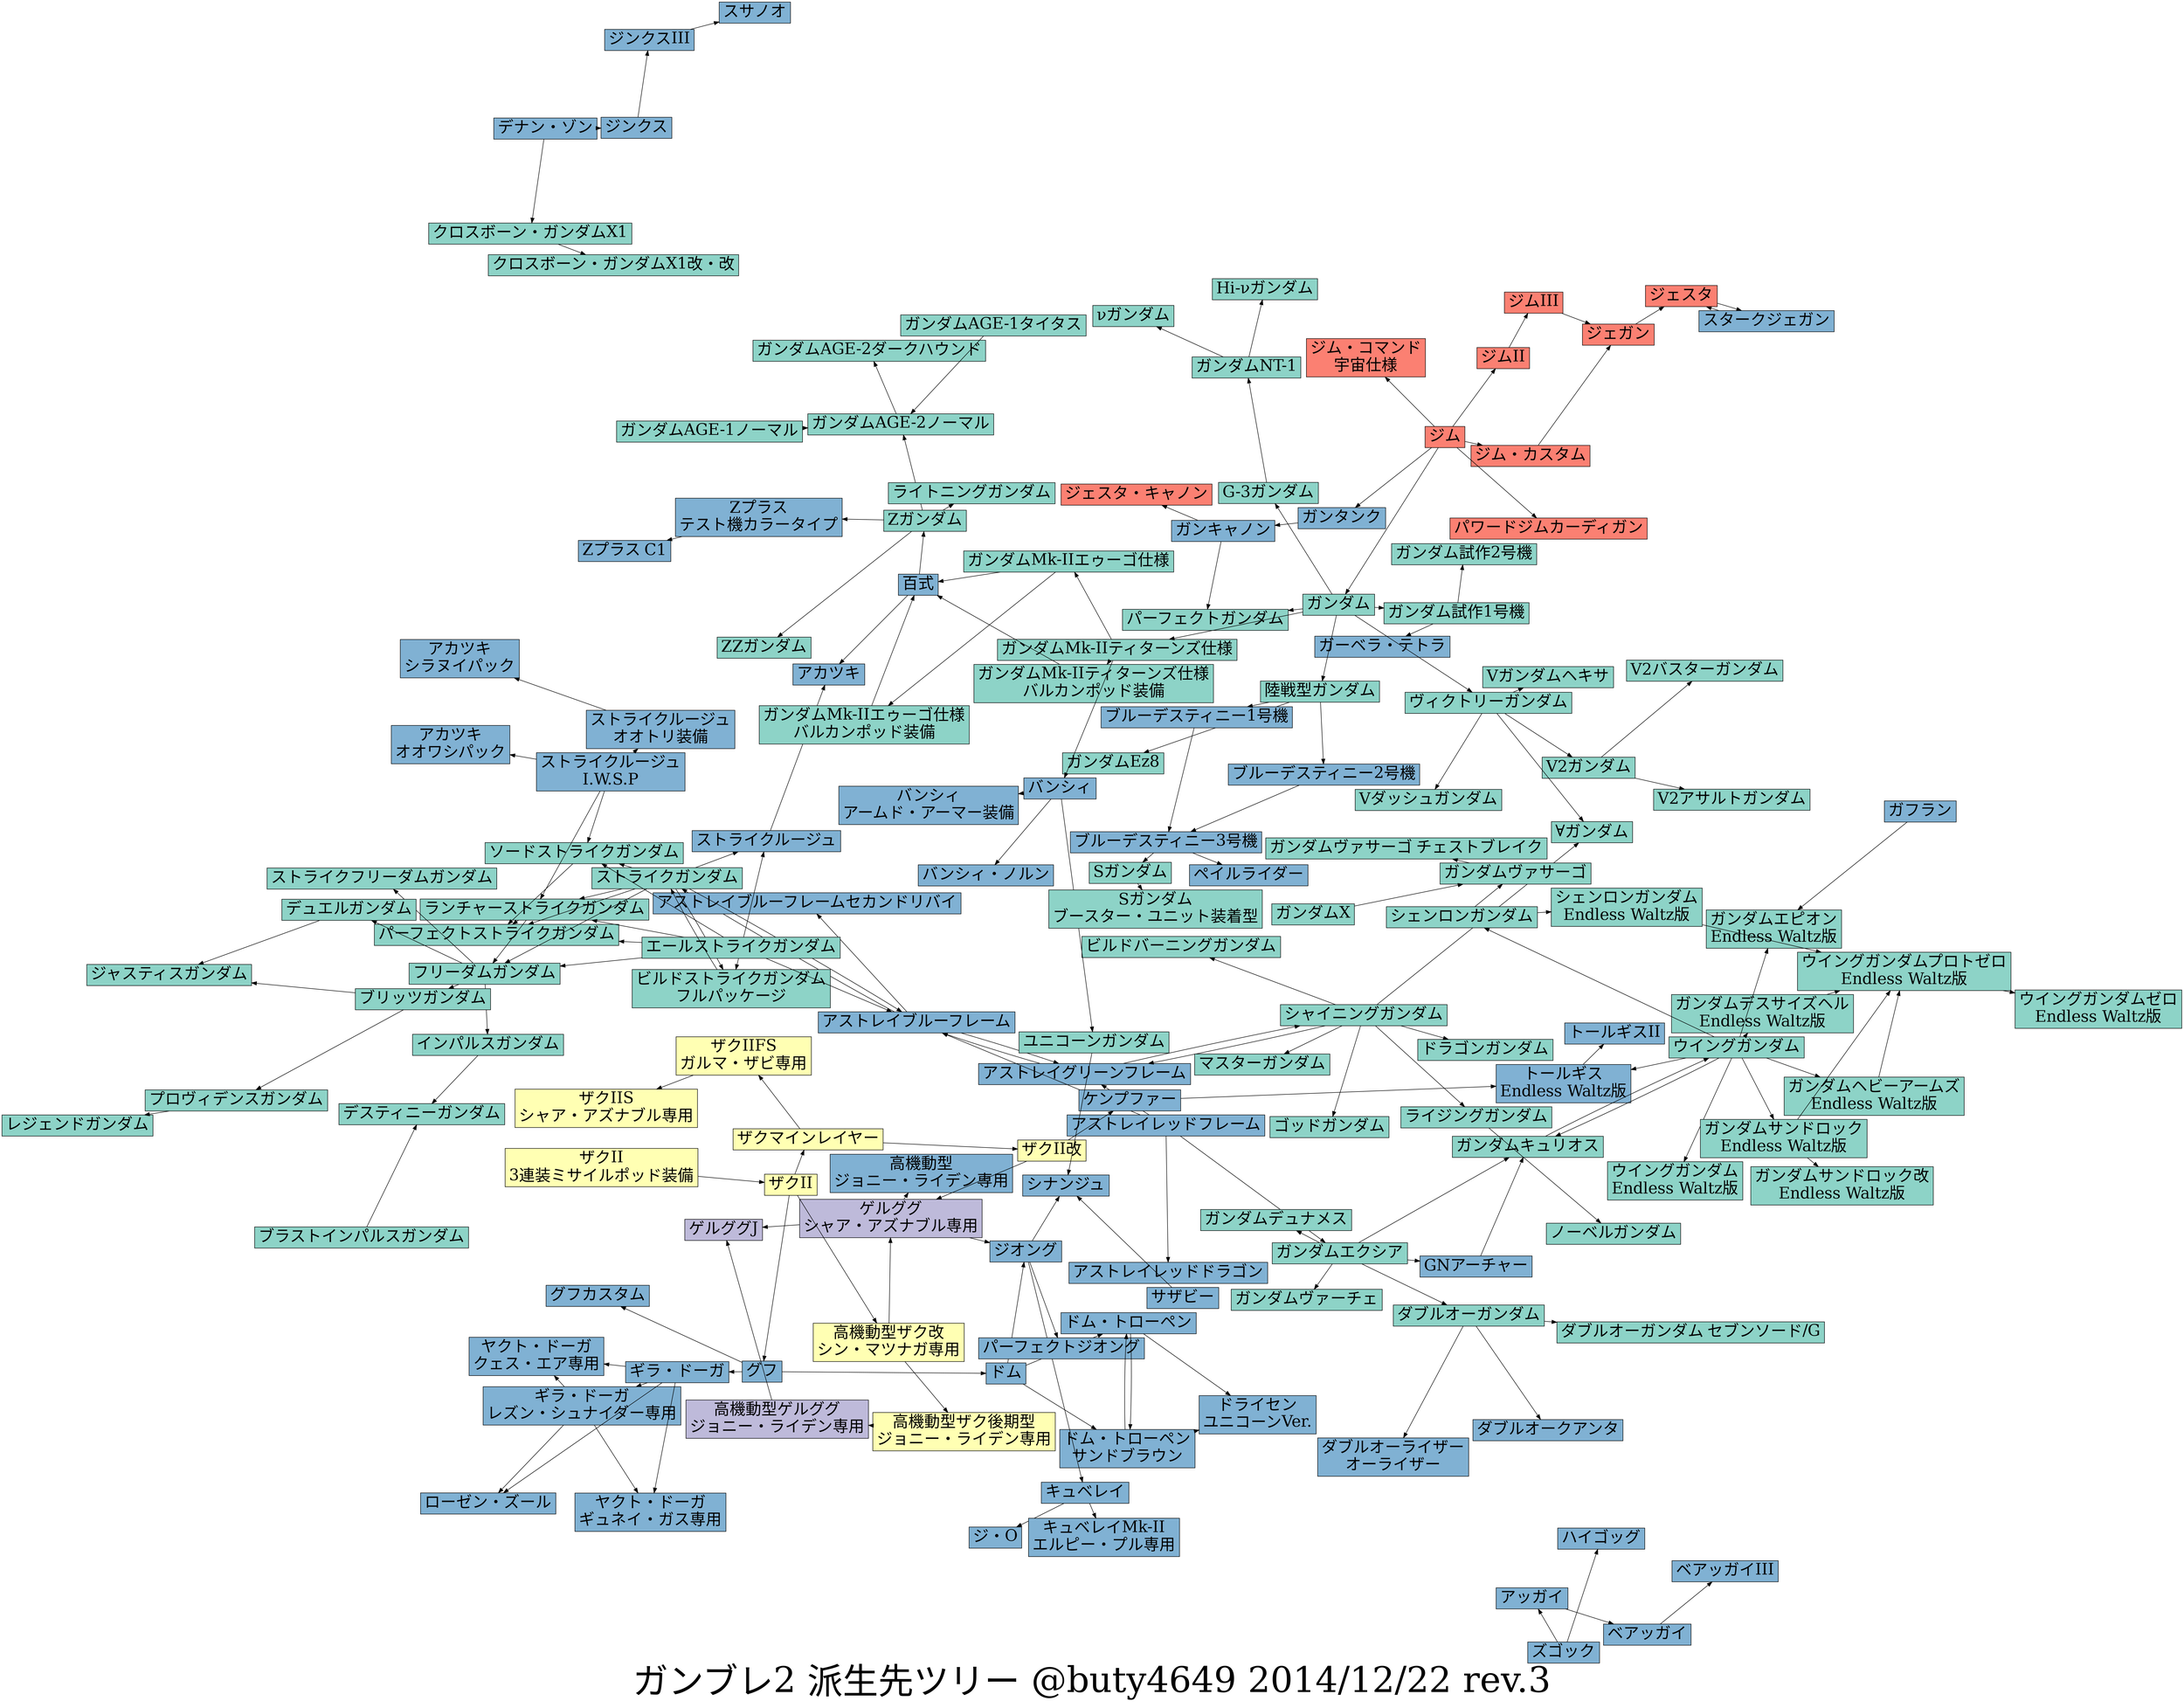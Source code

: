 digraph G {
  layout="fdp";
  overlap="false";
  label="ガンブレ2 派生先ツリー @buty4649 2014/12/22 rev.3";
  fontsize="72";
  node[colorscheme="set310",shape="box",font="IPAexゴシック",fontsize="32"];
  0[label="アストレイグリーンフレーム",style="filled",fillcolor="5"];
  1[label="シャイニングガンダム",style="filled",fillcolor="1"];
  2[label="アストレイブルーフレーム",style="filled",fillcolor="5"];
  3[label="ストライクガンダム",style="filled",fillcolor="1"];
  4[label="アストレイブルーフレームセカンドリバイ",style="filled",fillcolor="5"];
  5[label="アストレイレッドフレーム",style="filled",fillcolor="5"];
  6[label="アストレイレッドドラゴン",style="filled",fillcolor="5"];
  7[label="ガンダムエクシア",style="filled",fillcolor="1"];
  8[label="アッガイ",style="filled",fillcolor="5"];
  9[label="ベアッガイ",style="filled",fillcolor="5"];
  10[label="インパルスガンダム",style="filled",fillcolor="1"];
  11[label="デスティニーガンダム",style="filled",fillcolor="1"];
  12[label="ヴィクトリーガンダム",style="filled",fillcolor="1"];
  13[label="Vガンダムヘキサ",style="filled",fillcolor="1"];
  14[label="Vダッシュガンダム",style="filled",fillcolor="1"];
  15[label="V2ガンダム",style="filled",fillcolor="1"];
  16[label="∀ガンダム",style="filled",fillcolor="1"];
  17[label="V2アサルトガンダム",style="filled",fillcolor="1"];
  18[label="V2バスターガンダム",style="filled",fillcolor="1"];
  19[label="ウイングガンダム",style="filled",fillcolor="1"];
  20[label="ウイングガンダム\nEndless Waltz版",style="filled",fillcolor="1"];
  21[label="ガンダムデスサイズヘル\nEndless Waltz版",style="filled",fillcolor="1"];
  22[label="ガンダムヘビーアームズ\nEndless Waltz版",style="filled",fillcolor="1"];
  23[label="ガンダムサンドロック\nEndless Waltz版",style="filled",fillcolor="1"];
  24[label="シェンロンガンダム",style="filled",fillcolor="1"];
  25[label="ガンダムエピオン\nEndless Waltz版",style="filled",fillcolor="1"];
  26[label="トールギス\nEndless Waltz版",style="filled",fillcolor="5"];
  27[label="ガンダムキュリオス",style="filled",fillcolor="1"];
  28[label="ウイングガンダムプロトゼロ\nEndless Waltz版",style="filled",fillcolor="1"];
  29[label="ウイングガンダムゼロ\nEndless Waltz版",style="filled",fillcolor="1"];
  30[label="エールストライクガンダム",style="filled",fillcolor="1"];
  31[label="ソードストライクガンダム",style="filled",fillcolor="1"];
  32[label="ランチャーストライクガンダム",style="filled",fillcolor="1"];
  33[label="ストライクルージュ",style="filled",fillcolor="5"];
  34[label="パーフェクトストライクガンダム",style="filled",fillcolor="1"];
  35[label="フリーダムガンダム",style="filled",fillcolor="1"];
  36[label="ビルドストライクガンダム\nフルパッケージ",style="filled",fillcolor="1"];
  37[label="ガーベラ・テトラ",style="filled",fillcolor="5"];
  38[label="ガフラン",style="filled",fillcolor="5"];
  39[label="GNアーチャー",style="filled",fillcolor="5"];
  40[label="ガンキャノン",style="filled",fillcolor="5"];
  41[label="ジェスタ・キャノン",style="filled",fillcolor="4"];
  42[label="パーフェクトガンダム",style="filled",fillcolor="1"];
  43[label="ガンダム",style="filled",fillcolor="1"];
  44[label="G-3ガンダム",style="filled",fillcolor="1"];
  45[label="陸戦型ガンダム",style="filled",fillcolor="1"];
  46[label="ガンダム試作1号機",style="filled",fillcolor="1"];
  47[label="ガンダムMk-IIティターンズ仕様",style="filled",fillcolor="1"];
  48[label="ガンダムEz8",style="filled",fillcolor="1"];
  49[label="ガンダムヴァーチェ",style="filled",fillcolor="1"];
  50[label="ガンダムヴァサーゴ",style="filled",fillcolor="1"];
  51[label="ガンダムヴァサーゴ チェストブレイク",style="filled",fillcolor="1"];
  52[label="ガンダムAGE-1ノーマル",style="filled",fillcolor="1"];
  53[label="ガンダムAGE-2ノーマル",style="filled",fillcolor="1"];
  54[label="ガンダムAGE-1タイタス",style="filled",fillcolor="1"];
  55[label="ガンダムAGE-2ダークハウンド",style="filled",fillcolor="1"];
  56[label="ガンダムデュナメス",style="filled",fillcolor="1"];
  57[label="ダブルオーガンダム",style="filled",fillcolor="1"];
  58[label="ガンダムX",style="filled",fillcolor="1"];
  59[label="ガンダムNT-1",style="filled",fillcolor="1"];
  60[label="νガンダム",style="filled",fillcolor="1"];
  61[label="Hi-νガンダム",style="filled",fillcolor="1"];
  62[label="ガンダムサンドロック改\nEndless Waltz版",style="filled",fillcolor="1"];
  63[label="ガンダム試作2号機",style="filled",fillcolor="1"];
  64[label="ガンダムMk-IIエゥーゴ仕様",style="filled",fillcolor="1"];
  65[label="ガンダムMk-IIエゥーゴ仕様\nバルカンポッド装備",style="filled",fillcolor="1"];
  66[label="百式",style="filled",fillcolor="5"];
  67[label="ガンダムMk-IIティターンズ仕様\nバルカンポッド装備",style="filled",fillcolor="1"];
  68[label="バンシィ",style="filled",fillcolor="5"];
  69[label="ガンタンク",style="filled",fillcolor="5"];
  70[label="キュベレイ",style="filled",fillcolor="5"];
  71[label="ジ・O",style="filled",fillcolor="5"];
  72[label="キュベレイMk-II\nエルピー・プル専用",style="filled",fillcolor="5"];
  73[label="ギラ・ドーガ",style="filled",fillcolor="5"];
  74[label="ギラ・ドーガ\nレズン・シュナイダー専用",style="filled",fillcolor="5"];
  75[label="ヤクト・ドーガ\nギュネイ・ガス専用",style="filled",fillcolor="5"];
  76[label="ヤクト・ドーガ\nクェス・エア専用",style="filled",fillcolor="5"];
  77[label="ローゼン・ズール",style="filled",fillcolor="5"];
  78[label="グフ",style="filled",fillcolor="5"];
  79[label="ドム",style="filled",fillcolor="5"];
  80[label="グフカスタム",style="filled",fillcolor="5"];
  81[label="クロスボーン・ガンダムX1",style="filled",fillcolor="1"];
  82[label="クロスボーン・ガンダムX1改・改",style="filled",fillcolor="1"];
  83[label="ゲルググ\nシャア・アズナブル専用",style="filled",fillcolor="3"];
  84[label="ゲルググJ",style="filled",fillcolor="3"];
  85[label="高機動型\nジョニー・ライデン専用",style="filled",fillcolor="5"];
  86[label="ジオング",style="filled",fillcolor="5"];
  87[label="ケンプファー",style="filled",fillcolor="5"];
  88[label="高機動型ゲルググ\nジョニー・ライデン専用",style="filled",fillcolor="3"];
  89[label="高機動型ザク改\nシン・マツナガ専用",style="filled",fillcolor="2"];
  90[label="高機動型ザク後期型\nジョニー・ライデン専用",style="filled",fillcolor="2"];
  91[label="ゴッドガンダム",style="filled",fillcolor="1"];
  92[label="ザクII",style="filled",fillcolor="2"];
  93[label="ザクマインレイヤー",style="filled",fillcolor="2"];
  94[label="ザクII\n3連装ミサイルポッド装備",style="filled",fillcolor="2"];
  95[label="ザクIIFS\nガルマ・ザビ専用",style="filled",fillcolor="2"];
  96[label="ザクIIS\nシャア・アズナブル専用",style="filled",fillcolor="2"];
  97[label="ザクII改",style="filled",fillcolor="2"];
  98[label="サザビー",style="filled",fillcolor="5"];
  99[label="シナンジュ",style="filled",fillcolor="5"];
  100[label="ライジングガンダム",style="filled",fillcolor="1"];
  101[label="マスターガンダム",style="filled",fillcolor="1"];
  102[label="ドラゴンガンダム",style="filled",fillcolor="1"];
  103[label="ビルドバーニングガンダム",style="filled",fillcolor="1"];
  104[label="ジェガン",style="filled",fillcolor="4"];
  105[label="ジェスタ",style="filled",fillcolor="4"];
  106[label="スタークジェガン",style="filled",fillcolor="5"];
  107[label="シェンロンガンダム\nEndless Waltz版",style="filled",fillcolor="1"];
  108[label="パーフェクトジオング",style="filled",fillcolor="5"];
  109[label="ジム",style="filled",fillcolor="4"];
  110[label="ジム・コマンド\n宇宙仕様",style="filled",fillcolor="4"];
  111[label="ジム・カスタム",style="filled",fillcolor="4"];
  112[label="ジムII",style="filled",fillcolor="4"];
  113[label="パワードジムカーディガン",style="filled",fillcolor="4"];
  114[label="ジムIII",style="filled",fillcolor="4"];
  115[label="ジャスティスガンダム",style="filled",fillcolor="1"];
  116[label="ジンクス",style="filled",fillcolor="5"];
  117[label="ジンクスIII",style="filled",fillcolor="5"];
  118[label="スサノオ",style="filled",fillcolor="5"];
  119[label="ズゴック",style="filled",fillcolor="5"];
  120[label="ハイゴッグ",style="filled",fillcolor="5"];
  121[label="ストライクフリーダムガンダム",style="filled",fillcolor="1"];
  122[label="アカツキ",style="filled",fillcolor="5"];
  123[label="ストライクルージュ\nI.W.S.P",style="filled",fillcolor="5"];
  124[label="ストライクルージュ\nオオトリ装備",style="filled",fillcolor="5"];
  125[label="アカツキ\nオオワシパック",style="filled",fillcolor="5"];
  126[label="アカツキ\nシラヌイパック",style="filled",fillcolor="5"];
  127[label="Sガンダム",style="filled",fillcolor="1"];
  128[label="Sガンダム\nブースター・ユニット装着型",style="filled",fillcolor="1"];
  129[label="Zガンダム",style="filled",fillcolor="1"];
  130[label="ZZガンダム",style="filled",fillcolor="1"];
  131[label="Zプラス\nテスト機カラータイプ",style="filled",fillcolor="5"];
  132[label="ライトニングガンダム",style="filled",fillcolor="1"];
  133[label="Zプラス C1",style="filled",fillcolor="5"];
  134[label="ダブルオーライザー\nオーライザー",style="filled",fillcolor="5"];
  135[label="ダブルオーガンダム セブンソード/G",style="filled",fillcolor="1"];
  136[label="ダブルオークアンタ",style="filled",fillcolor="5"];
  137[label="デナン・ゾン",style="filled",fillcolor="5"];
  138[label="デュエルガンダム",style="filled",fillcolor="1"];
  139[label="トールギスII",style="filled",fillcolor="5"];
  140[label="ドム・トローペン",style="filled",fillcolor="5"];
  141[label="ドム・トローペン\nサンドブラウン",style="filled",fillcolor="5"];
  142[label="ドライセン\nユニコーンVer.",style="filled",fillcolor="5"];
  143[label="ノーベルガンダム",style="filled",fillcolor="1"];
  144[label="ユニコーンガンダム",style="filled",fillcolor="1"];
  145[label="バンシィ\nアームド・アーマー装備",style="filled",fillcolor="5"];
  146[label="バンシィ・ノルン",style="filled",fillcolor="5"];
  147[label="ブラストインパルスガンダム",style="filled",fillcolor="1"];
  148[label="ブリッツガンダム",style="filled",fillcolor="1"];
  149[label="プロヴィデンスガンダム",style="filled",fillcolor="1"];
  150[label="ブルーデスティニー1号機",style="filled",fillcolor="5"];
  151[label="ブルーデスティニー3号機",style="filled",fillcolor="5"];
  152[label="ブルーデスティニー2号機",style="filled",fillcolor="5"];
  153[label="ペイルライダー",style="filled",fillcolor="5"];
  154[label="レジェンドガンダム",style="filled",fillcolor="1"];
  155[label="ベアッガイIII",style="filled",fillcolor="5"];
  0 -> 1;
  0 -> 2;
  1 -> 91;
  1 -> 100;
  1 -> 101;
  1 -> 102;
  1 -> 16;
  1 -> 0;
  1 -> 103;
  2 -> 3;
  2 -> 4;
  2 -> 0;
  3 -> 31;
  3 -> 32;
  3 -> 33;
  3 -> 34;
  3 -> 35;
  3 -> 2;
  3 -> 36;
  5 -> 6;
  5 -> 2;
  5 -> 0;
  5 -> 7;
  7 -> 56;
  7 -> 27;
  7 -> 49;
  7 -> 57;
  7 -> 39;
  8 -> 9;
  9 -> 155;
  10 -> 11;
  12 -> 13;
  12 -> 14;
  12 -> 15;
  12 -> 16;
  15 -> 17;
  15 -> 18;
  19 -> 20;
  19 -> 21;
  19 -> 22;
  19 -> 23;
  19 -> 24;
  19 -> 25;
  19 -> 26;
  19 -> 27;
  21 -> 28;
  22 -> 28;
  23 -> 28;
  23 -> 62;
  24 -> 107;
  24 -> 50;
  26 -> 139;
  27 -> 19;
  28 -> 29;
  30 -> 31;
  30 -> 32;
  30 -> 33;
  30 -> 34;
  30 -> 35;
  30 -> 2;
  30 -> 36;
  31 -> 34;
  32 -> 34;
  32 -> 35;
  33 -> 122;
  35 -> 148;
  35 -> 138;
  35 -> 121;
  35 -> 10;
  36 -> 3;
  38 -> 25;
  39 -> 27;
  40 -> 41;
  40 -> 42;
  43 -> 44;
  43 -> 45;
  43 -> 46;
  43 -> 47;
  43 -> 12;
  43 -> 42;
  44 -> 59;
  45 -> 48;
  45 -> 150;
  45 -> 152;
  46 -> 63;
  46 -> 37;
  47 -> 64;
  47 -> 67;
  47 -> 68;
  50 -> 51;
  52 -> 53;
  53 -> 55;
  54 -> 53;
  57 -> 134;
  57 -> 135;
  57 -> 136;
  58 -> 50;
  59 -> 60;
  59 -> 61;
  64 -> 65;
  64 -> 66;
  65 -> 66;
  66 -> 129;
  66 -> 122;
  67 -> 66;
  68 -> 144;
  68 -> 145;
  68 -> 146;
  69 -> 40;
  70 -> 71;
  70 -> 72;
  73 -> 74;
  73 -> 75;
  73 -> 76;
  73 -> 77;
  74 -> 75;
  74 -> 76;
  74 -> 77;
  78 -> 79;
  78 -> 80;
  78 -> 73;
  79 -> 140;
  79 -> 141;
  79 -> 86;
  81 -> 82;
  83 -> 84;
  83 -> 85;
  83 -> 86;
  86 -> 70;
  86 -> 99;
  86 -> 108;
  87 -> 26;
  88 -> 84;
  89 -> 90;
  89 -> 83;
  90 -> 88;
  92 -> 93;
  92 -> 89;
  92 -> 78;
  93 -> 95;
  93 -> 97;
  94 -> 92;
  95 -> 96;
  97 -> 83;
  97 -> 87;
  98 -> 99;
  100 -> 143;
  104 -> 105;
  105 -> 106;
  106 -> 105;
  107 -> 28;
  109 -> 43;
  109 -> 69;
  109 -> 110;
  109 -> 111;
  109 -> 112;
  109 -> 113;
  111 -> 104;
  112 -> 114;
  114 -> 104;
  116 -> 117;
  117 -> 118;
  119 -> 8;
  119 -> 120;
  123 -> 31;
  123 -> 32;
  123 -> 124;
  123 -> 125;
  124 -> 126;
  127 -> 128;
  129 -> 130;
  129 -> 53;
  129 -> 131;
  129 -> 132;
  131 -> 133;
  137 -> 81;
  137 -> 116;
  138 -> 115;
  140 -> 141;
  140 -> 142;
  141 -> 140;
  141 -> 142;
  144 -> 99;
  147 -> 11;
  148 -> 115;
  148 -> 149;
  149 -> 154;
  150 -> 151;
  151 -> 153;
  151 -> 127;
  152 -> 151;
}
